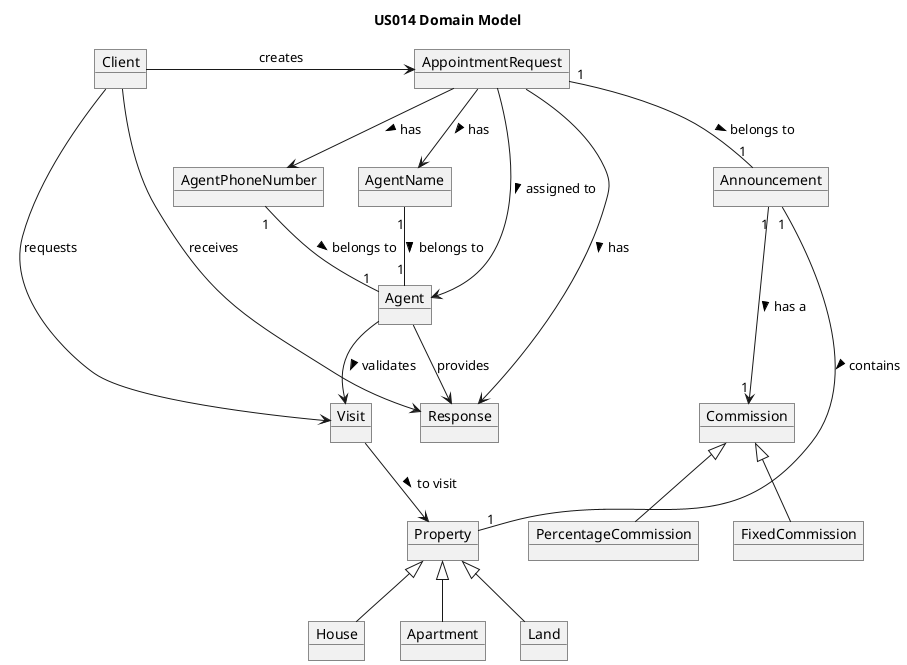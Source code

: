 @startuml
skinparam monochrome true
        skinparam packageStyle rectangle
        skinparam shadowing false

        'left to right direction

        skinparam classAttributeIconSize 0

        hide circle
        hide methods

        title US014 Domain Model

        object Client {
        }

        object AgentPhoneNumber{

        }

        object AgentName{

        }

        object AppointmentRequest {
        }

        object Property {
        }

        object House {
        }

        object Apartment {
        }

        object Land {
        }

        object Agent {
        }

        object Visit {
        }

        object Announcement {
        }

        object Commission {
        }

        object FixedCommission {
        }

        object PercentageCommission {
        }

        object Response {
        }

        Client -> AppointmentRequest: creates
        AppointmentRequest "1" -- "1" Announcement: belongs to >
        Property <|-- House
        Property <|-- Apartment
        Property <|-- Land
        AppointmentRequest --> Agent: assigned to >

        Client --> Response: receives
        AppointmentRequest --> Response: has >
        Agent --> Response: provides
        AppointmentRequest --> AgentName: has >
        AppointmentRequest --> AgentPhoneNumber: has >
        AgentName "1" -- "1" Agent: belongs to >
        AgentPhoneNumber "1" -- "1" Agent: belongs to >

        Client -> Visit: requests
        Visit --> Property: to visit >
        Agent --> Visit: validates >

        Announcement "1" -- "1" Property: contains >
        Announcement "1" ---> "1" Commission: has a >

        Commission <|-- FixedCommission
        Commission <|-- PercentageCommission

@enduml
